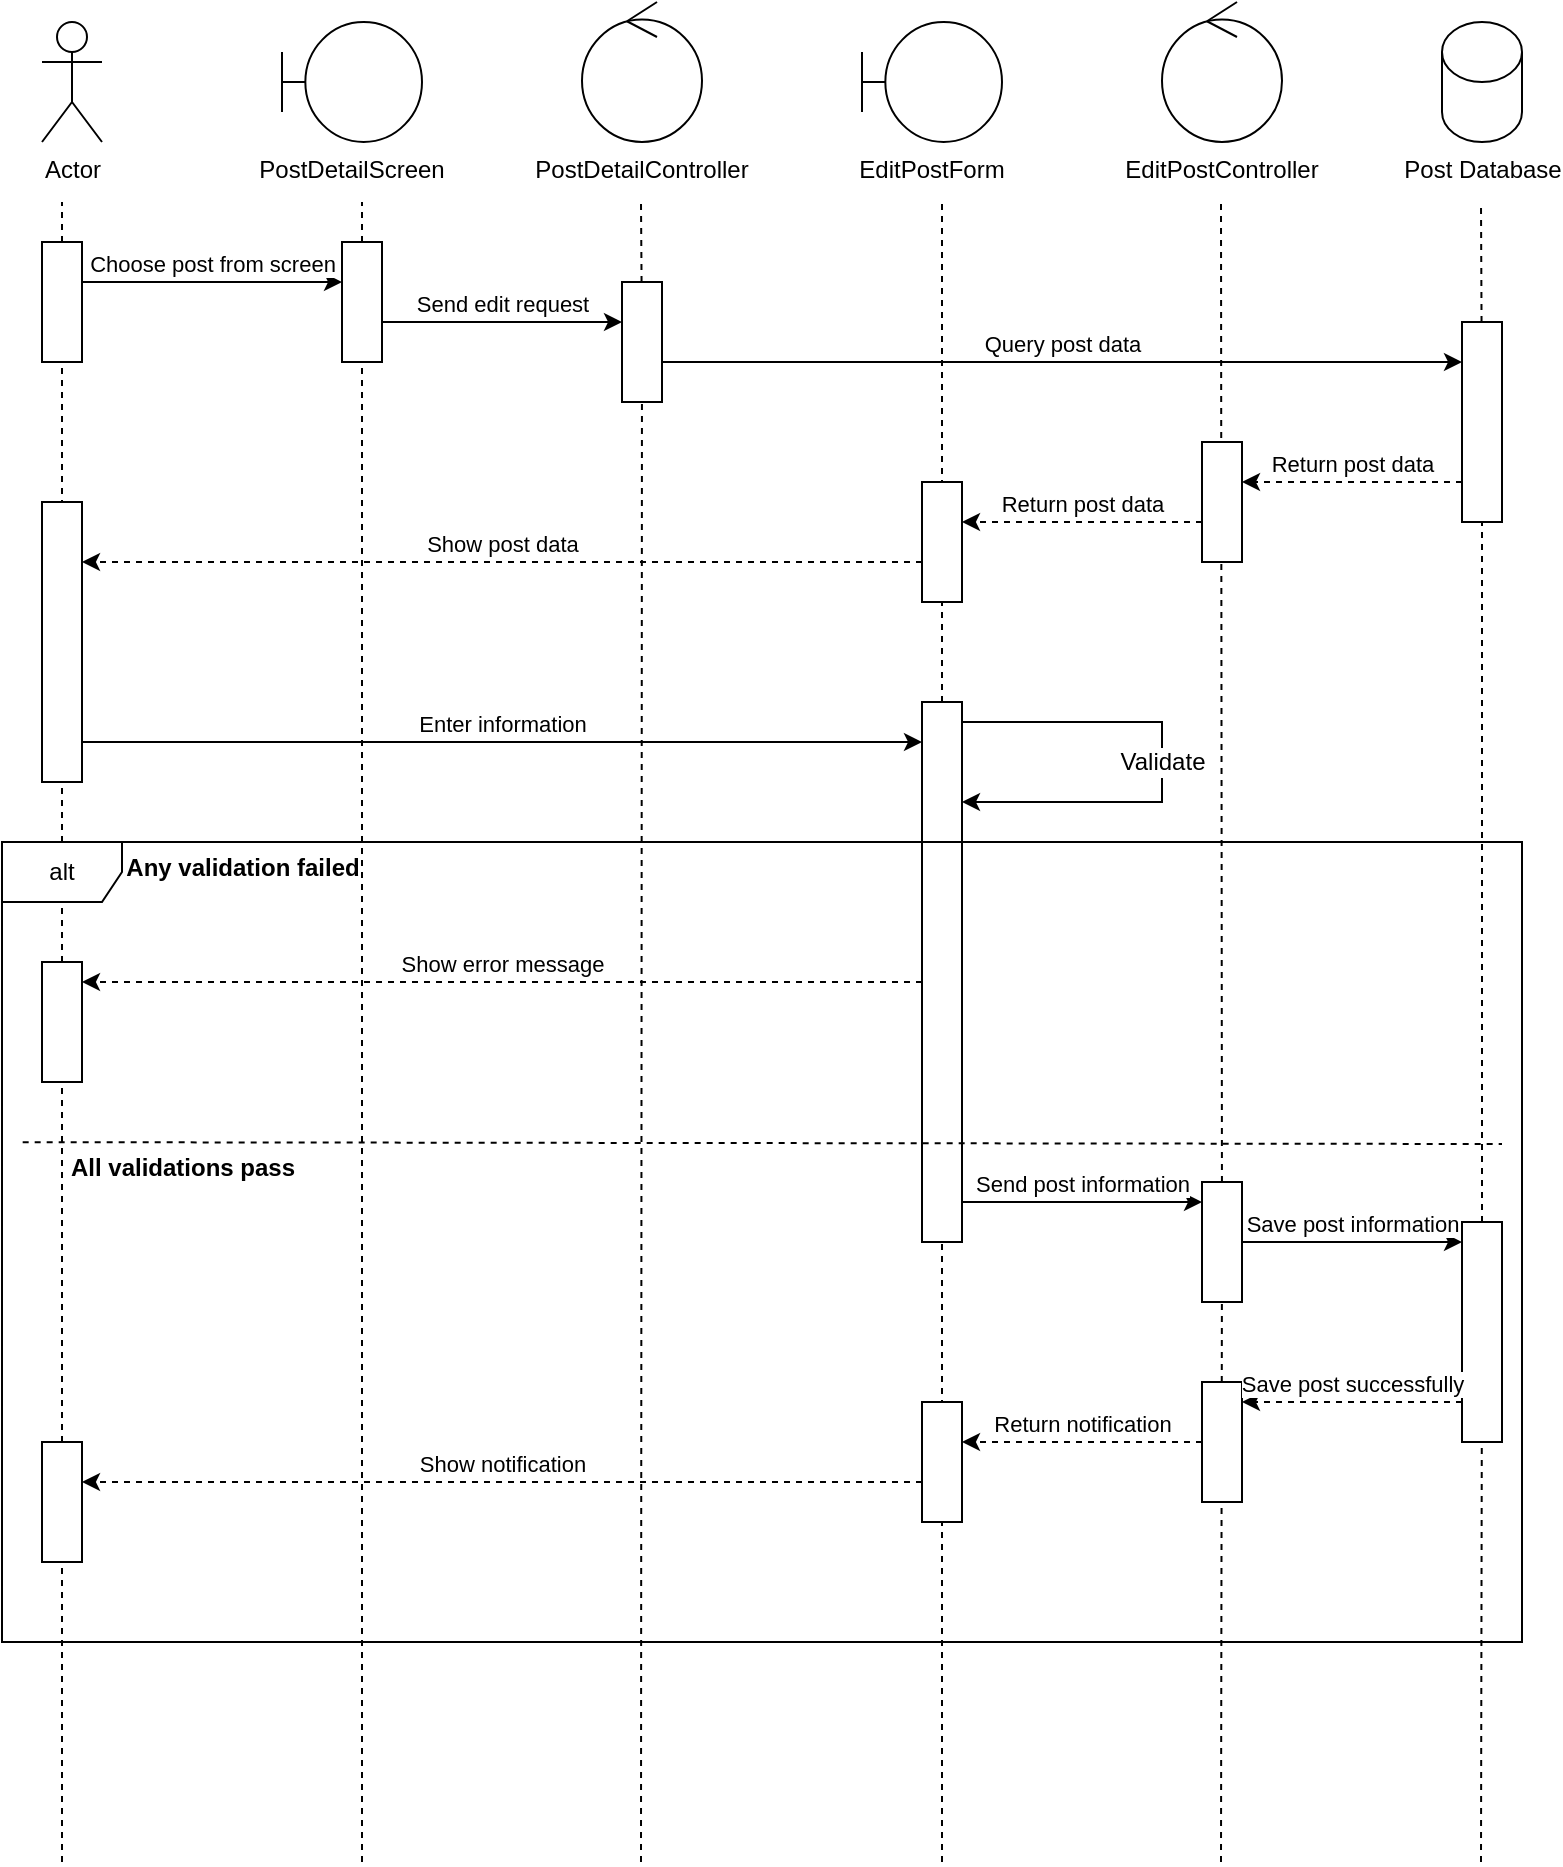 <mxfile version="26.0.16">
  <diagram name="Page-1" id="42d8DIYAvOvO_mkiUqOQ">
    <mxGraphModel dx="3142" dy="1916" grid="1" gridSize="10" guides="1" tooltips="1" connect="1" arrows="1" fold="1" page="1" pageScale="1" pageWidth="850" pageHeight="1100" math="0" shadow="0">
      <root>
        <mxCell id="0" />
        <mxCell id="1" parent="0" />
        <mxCell id="EolSN5C76lXSOtRn-z-2-1" value="Actor" style="shape=umlActor;verticalLabelPosition=bottom;verticalAlign=top;html=1;outlineConnect=0;" vertex="1" parent="1">
          <mxGeometry x="40" y="60" width="30" height="60" as="geometry" />
        </mxCell>
        <mxCell id="EolSN5C76lXSOtRn-z-2-2" value="PostDetailController" style="ellipse;shape=umlControl;whiteSpace=wrap;html=1;labelPosition=center;verticalLabelPosition=bottom;align=center;verticalAlign=top;" vertex="1" parent="1">
          <mxGeometry x="310" y="50" width="60" height="70" as="geometry" />
        </mxCell>
        <mxCell id="EolSN5C76lXSOtRn-z-2-4" value="PostDetailScreen" style="shape=umlBoundary;whiteSpace=wrap;html=1;verticalAlign=top;fontSize=12;labelPosition=center;verticalLabelPosition=bottom;align=center;" vertex="1" parent="1">
          <mxGeometry x="160" y="60" width="70" height="60" as="geometry" />
        </mxCell>
        <mxCell id="EolSN5C76lXSOtRn-z-2-5" value="EditPostForm" style="shape=umlBoundary;whiteSpace=wrap;html=1;verticalAlign=top;fontSize=12;labelPosition=center;verticalLabelPosition=bottom;align=center;" vertex="1" parent="1">
          <mxGeometry x="450" y="60" width="70" height="60" as="geometry" />
        </mxCell>
        <mxCell id="EolSN5C76lXSOtRn-z-2-6" value="EditPostController" style="ellipse;shape=umlControl;whiteSpace=wrap;html=1;labelPosition=center;verticalLabelPosition=bottom;align=center;verticalAlign=top;" vertex="1" parent="1">
          <mxGeometry x="600" y="50" width="60" height="70" as="geometry" />
        </mxCell>
        <mxCell id="EolSN5C76lXSOtRn-z-2-7" value="Post Database" style="shape=cylinder3;html=1;boundedLbl=1;backgroundOutline=1;size=15;labelPosition=center;verticalLabelPosition=bottom;align=center;verticalAlign=top;" vertex="1" parent="1">
          <mxGeometry x="740" y="60.0" width="40" height="60" as="geometry" />
        </mxCell>
        <mxCell id="EolSN5C76lXSOtRn-z-2-8" value="" style="endArrow=none;dashed=1;html=1;rounded=0;" edge="1" parent="1" source="EolSN5C76lXSOtRn-z-2-14">
          <mxGeometry width="50" height="50" relative="1" as="geometry">
            <mxPoint x="50" y="980" as="sourcePoint" />
            <mxPoint x="50" y="150" as="targetPoint" />
          </mxGeometry>
        </mxCell>
        <mxCell id="EolSN5C76lXSOtRn-z-2-9" value="" style="endArrow=none;dashed=1;html=1;rounded=0;" edge="1" parent="1">
          <mxGeometry width="50" height="50" relative="1" as="geometry">
            <mxPoint x="200" y="980" as="sourcePoint" />
            <mxPoint x="200" y="150" as="targetPoint" />
          </mxGeometry>
        </mxCell>
        <mxCell id="EolSN5C76lXSOtRn-z-2-10" value="" style="endArrow=none;dashed=1;html=1;rounded=0;" edge="1" parent="1" source="EolSN5C76lXSOtRn-z-2-17">
          <mxGeometry width="50" height="50" relative="1" as="geometry">
            <mxPoint x="339.5" y="980" as="sourcePoint" />
            <mxPoint x="339.5" y="150" as="targetPoint" />
          </mxGeometry>
        </mxCell>
        <mxCell id="EolSN5C76lXSOtRn-z-2-11" value="" style="endArrow=none;dashed=1;html=1;rounded=0;" edge="1" parent="1" source="EolSN5C76lXSOtRn-z-2-33">
          <mxGeometry width="50" height="50" relative="1" as="geometry">
            <mxPoint x="490" y="980" as="sourcePoint" />
            <mxPoint x="490" y="150" as="targetPoint" />
          </mxGeometry>
        </mxCell>
        <mxCell id="EolSN5C76lXSOtRn-z-2-12" value="" style="endArrow=none;dashed=1;html=1;rounded=0;" edge="1" parent="1" source="EolSN5C76lXSOtRn-z-2-46">
          <mxGeometry width="50" height="50" relative="1" as="geometry">
            <mxPoint x="629.5" y="980" as="sourcePoint" />
            <mxPoint x="629.5" y="150" as="targetPoint" />
          </mxGeometry>
        </mxCell>
        <mxCell id="EolSN5C76lXSOtRn-z-2-13" value="" style="endArrow=none;dashed=1;html=1;rounded=0;" edge="1" parent="1" source="EolSN5C76lXSOtRn-z-2-23">
          <mxGeometry width="50" height="50" relative="1" as="geometry">
            <mxPoint x="759.5" y="980" as="sourcePoint" />
            <mxPoint x="759.5" y="150" as="targetPoint" />
          </mxGeometry>
        </mxCell>
        <mxCell id="EolSN5C76lXSOtRn-z-2-15" value="" style="endArrow=none;dashed=1;html=1;rounded=0;" edge="1" parent="1" target="EolSN5C76lXSOtRn-z-2-14">
          <mxGeometry width="50" height="50" relative="1" as="geometry">
            <mxPoint x="50" y="980" as="sourcePoint" />
            <mxPoint x="50" y="150" as="targetPoint" />
          </mxGeometry>
        </mxCell>
        <mxCell id="EolSN5C76lXSOtRn-z-2-14" value="" style="rounded=0;whiteSpace=wrap;html=1;" vertex="1" parent="1">
          <mxGeometry x="40" y="170" width="20" height="60" as="geometry" />
        </mxCell>
        <mxCell id="EolSN5C76lXSOtRn-z-2-16" value="" style="rounded=0;whiteSpace=wrap;html=1;" vertex="1" parent="1">
          <mxGeometry x="190" y="170" width="20" height="60" as="geometry" />
        </mxCell>
        <mxCell id="EolSN5C76lXSOtRn-z-2-18" value="" style="endArrow=none;dashed=1;html=1;rounded=0;" edge="1" parent="1" target="EolSN5C76lXSOtRn-z-2-17">
          <mxGeometry width="50" height="50" relative="1" as="geometry">
            <mxPoint x="339.5" y="980" as="sourcePoint" />
            <mxPoint x="339.5" y="150" as="targetPoint" />
          </mxGeometry>
        </mxCell>
        <mxCell id="EolSN5C76lXSOtRn-z-2-17" value="" style="rounded=0;whiteSpace=wrap;html=1;" vertex="1" parent="1">
          <mxGeometry x="330" y="190" width="20" height="60" as="geometry" />
        </mxCell>
        <mxCell id="EolSN5C76lXSOtRn-z-2-19" value="Choose post from screen" style="endArrow=classic;html=1;rounded=0;labelPosition=center;verticalLabelPosition=top;align=center;verticalAlign=bottom;" edge="1" parent="1">
          <mxGeometry width="50" height="50" relative="1" as="geometry">
            <mxPoint x="60" y="190" as="sourcePoint" />
            <mxPoint x="190" y="190" as="targetPoint" />
          </mxGeometry>
        </mxCell>
        <mxCell id="EolSN5C76lXSOtRn-z-2-20" value="Send edit request" style="endArrow=classic;html=1;rounded=0;labelPosition=center;verticalLabelPosition=top;align=center;verticalAlign=bottom;" edge="1" parent="1">
          <mxGeometry width="50" height="50" relative="1" as="geometry">
            <mxPoint x="210" y="210" as="sourcePoint" />
            <mxPoint x="330" y="210" as="targetPoint" />
          </mxGeometry>
        </mxCell>
        <mxCell id="EolSN5C76lXSOtRn-z-2-22" value="" style="endArrow=none;dashed=1;html=1;rounded=0;" edge="1" parent="1" source="EolSN5C76lXSOtRn-z-2-47" target="EolSN5C76lXSOtRn-z-2-23">
          <mxGeometry width="50" height="50" relative="1" as="geometry">
            <mxPoint x="759.5" y="980" as="sourcePoint" />
            <mxPoint x="759.5" y="150" as="targetPoint" />
          </mxGeometry>
        </mxCell>
        <mxCell id="EolSN5C76lXSOtRn-z-2-23" value="" style="rounded=0;whiteSpace=wrap;html=1;" vertex="1" parent="1">
          <mxGeometry x="750" y="210" width="20" height="100" as="geometry" />
        </mxCell>
        <mxCell id="EolSN5C76lXSOtRn-z-2-24" value="Query post data" style="endArrow=classic;html=1;rounded=0;labelPosition=center;verticalLabelPosition=top;align=center;verticalAlign=bottom;" edge="1" parent="1">
          <mxGeometry width="50" height="50" relative="1" as="geometry">
            <mxPoint x="350" y="230" as="sourcePoint" />
            <mxPoint x="750" y="230" as="targetPoint" />
          </mxGeometry>
        </mxCell>
        <mxCell id="EolSN5C76lXSOtRn-z-2-25" value="" style="rounded=0;whiteSpace=wrap;html=1;" vertex="1" parent="1">
          <mxGeometry x="620" y="270" width="20" height="60" as="geometry" />
        </mxCell>
        <mxCell id="EolSN5C76lXSOtRn-z-2-26" value="" style="rounded=0;whiteSpace=wrap;html=1;" vertex="1" parent="1">
          <mxGeometry x="480" y="290" width="20" height="60" as="geometry" />
        </mxCell>
        <mxCell id="EolSN5C76lXSOtRn-z-2-27" value="Return post data" style="endArrow=classic;html=1;rounded=0;dashed=1;labelPosition=center;verticalLabelPosition=top;align=center;verticalAlign=bottom;" edge="1" parent="1">
          <mxGeometry width="50" height="50" relative="1" as="geometry">
            <mxPoint x="750" y="290" as="sourcePoint" />
            <mxPoint x="640" y="290" as="targetPoint" />
          </mxGeometry>
        </mxCell>
        <mxCell id="EolSN5C76lXSOtRn-z-2-28" value="Return post data" style="endArrow=classic;html=1;rounded=0;dashed=1;labelPosition=center;verticalLabelPosition=top;align=center;verticalAlign=bottom;" edge="1" parent="1">
          <mxGeometry width="50" height="50" relative="1" as="geometry">
            <mxPoint x="620" y="310" as="sourcePoint" />
            <mxPoint x="500" y="310" as="targetPoint" />
          </mxGeometry>
        </mxCell>
        <mxCell id="EolSN5C76lXSOtRn-z-2-29" value="" style="rounded=0;whiteSpace=wrap;html=1;" vertex="1" parent="1">
          <mxGeometry x="40" y="300" width="20" height="140" as="geometry" />
        </mxCell>
        <mxCell id="EolSN5C76lXSOtRn-z-2-31" value="Show post data" style="endArrow=classic;html=1;rounded=0;dashed=1;labelPosition=center;verticalLabelPosition=top;align=center;verticalAlign=bottom;" edge="1" parent="1">
          <mxGeometry width="50" height="50" relative="1" as="geometry">
            <mxPoint x="480" y="330" as="sourcePoint" />
            <mxPoint x="60" y="330" as="targetPoint" />
          </mxGeometry>
        </mxCell>
        <mxCell id="EolSN5C76lXSOtRn-z-2-34" value="Enter information" style="endArrow=classic;html=1;rounded=0;labelPosition=center;verticalLabelPosition=top;align=center;verticalAlign=bottom;" edge="1" parent="1">
          <mxGeometry width="50" height="50" relative="1" as="geometry">
            <mxPoint x="60" y="420" as="sourcePoint" />
            <mxPoint x="480" y="420" as="targetPoint" />
          </mxGeometry>
        </mxCell>
        <mxCell id="EolSN5C76lXSOtRn-z-2-35" value="" style="endArrow=none;dashed=1;html=1;rounded=0;" edge="1" parent="1" target="EolSN5C76lXSOtRn-z-2-33">
          <mxGeometry width="50" height="50" relative="1" as="geometry">
            <mxPoint x="490" y="980" as="sourcePoint" />
            <mxPoint x="490" y="150" as="targetPoint" />
          </mxGeometry>
        </mxCell>
        <mxCell id="EolSN5C76lXSOtRn-z-2-33" value="" style="rounded=0;whiteSpace=wrap;html=1;" vertex="1" parent="1">
          <mxGeometry x="480" y="400" width="20" height="270" as="geometry" />
        </mxCell>
        <mxCell id="EolSN5C76lXSOtRn-z-2-37" value="Validate" style="endArrow=classic;html=1;rounded=0;labelPosition=center;verticalLabelPosition=middle;align=center;verticalAlign=middle;fontFamily=Helvetica;fontSize=12;fontColor=default;" edge="1" parent="1">
          <mxGeometry width="50" height="50" relative="1" as="geometry">
            <mxPoint x="500" y="410" as="sourcePoint" />
            <mxPoint x="500" y="450" as="targetPoint" />
            <Array as="points">
              <mxPoint x="600" y="410" />
              <mxPoint x="600" y="450" />
            </Array>
          </mxGeometry>
        </mxCell>
        <mxCell id="EolSN5C76lXSOtRn-z-2-38" value="alt" style="shape=umlFrame;whiteSpace=wrap;html=1;pointerEvents=0;" vertex="1" parent="1">
          <mxGeometry x="20" y="470" width="760" height="400" as="geometry" />
        </mxCell>
        <mxCell id="EolSN5C76lXSOtRn-z-2-39" value="Any validation failed" style="text;align=center;fontStyle=1;verticalAlign=middle;spacingLeft=3;spacingRight=3;strokeColor=none;rotatable=0;points=[[0,0.5],[1,0.5]];portConstraint=eastwest;html=1;" vertex="1" parent="1">
          <mxGeometry x="100" y="470" width="80" height="26" as="geometry" />
        </mxCell>
        <mxCell id="EolSN5C76lXSOtRn-z-2-40" value="" style="rounded=0;whiteSpace=wrap;html=1;" vertex="1" parent="1">
          <mxGeometry x="40" y="530" width="20" height="60" as="geometry" />
        </mxCell>
        <mxCell id="EolSN5C76lXSOtRn-z-2-42" value="Show error message" style="endArrow=classic;html=1;rounded=0;dashed=1;labelPosition=center;verticalLabelPosition=top;align=center;verticalAlign=bottom;" edge="1" parent="1">
          <mxGeometry width="50" height="50" relative="1" as="geometry">
            <mxPoint x="480" y="540" as="sourcePoint" />
            <mxPoint x="60" y="540" as="targetPoint" />
          </mxGeometry>
        </mxCell>
        <mxCell id="EolSN5C76lXSOtRn-z-2-43" value="" style="endArrow=none;dashed=1;html=1;rounded=0;fontFamily=Helvetica;fontSize=12;fontColor=default;exitX=0.001;exitY=0.224;exitDx=0;exitDy=0;exitPerimeter=0;" edge="1" parent="1">
          <mxGeometry width="50" height="50" relative="1" as="geometry">
            <mxPoint x="30.34" y="620.08" as="sourcePoint" />
            <mxPoint x="770" y="621" as="targetPoint" />
          </mxGeometry>
        </mxCell>
        <mxCell id="EolSN5C76lXSOtRn-z-2-45" value="All validations pass" style="text;align=center;fontStyle=1;verticalAlign=middle;spacingLeft=3;spacingRight=3;strokeColor=none;rotatable=0;points=[[0,0.5],[1,0.5]];portConstraint=eastwest;html=1;" vertex="1" parent="1">
          <mxGeometry x="70" y="620" width="80" height="26" as="geometry" />
        </mxCell>
        <mxCell id="EolSN5C76lXSOtRn-z-2-48" value="" style="endArrow=none;dashed=1;html=1;rounded=0;" edge="1" parent="1" target="EolSN5C76lXSOtRn-z-2-46">
          <mxGeometry width="50" height="50" relative="1" as="geometry">
            <mxPoint x="629.5" y="980" as="sourcePoint" />
            <mxPoint x="629.5" y="150" as="targetPoint" />
          </mxGeometry>
        </mxCell>
        <mxCell id="EolSN5C76lXSOtRn-z-2-46" value="" style="rounded=0;whiteSpace=wrap;html=1;" vertex="1" parent="1">
          <mxGeometry x="620" y="640" width="20" height="60" as="geometry" />
        </mxCell>
        <mxCell id="EolSN5C76lXSOtRn-z-2-49" value="" style="endArrow=none;dashed=1;html=1;rounded=0;" edge="1" parent="1" target="EolSN5C76lXSOtRn-z-2-47">
          <mxGeometry width="50" height="50" relative="1" as="geometry">
            <mxPoint x="759.5" y="980" as="sourcePoint" />
            <mxPoint x="760" y="310" as="targetPoint" />
          </mxGeometry>
        </mxCell>
        <mxCell id="EolSN5C76lXSOtRn-z-2-47" value="" style="rounded=0;whiteSpace=wrap;html=1;" vertex="1" parent="1">
          <mxGeometry x="750" y="660" width="20" height="110" as="geometry" />
        </mxCell>
        <mxCell id="EolSN5C76lXSOtRn-z-2-50" value="Send post information" style="endArrow=classic;html=1;rounded=0;labelPosition=center;verticalLabelPosition=top;align=center;verticalAlign=bottom;" edge="1" parent="1">
          <mxGeometry width="50" height="50" relative="1" as="geometry">
            <mxPoint x="500" y="650" as="sourcePoint" />
            <mxPoint x="620" y="650" as="targetPoint" />
          </mxGeometry>
        </mxCell>
        <mxCell id="EolSN5C76lXSOtRn-z-2-51" value="Save post information" style="endArrow=classic;html=1;rounded=0;labelPosition=center;verticalLabelPosition=top;align=center;verticalAlign=bottom;" edge="1" parent="1">
          <mxGeometry width="50" height="50" relative="1" as="geometry">
            <mxPoint x="640" y="670" as="sourcePoint" />
            <mxPoint x="750" y="670" as="targetPoint" />
          </mxGeometry>
        </mxCell>
        <mxCell id="EolSN5C76lXSOtRn-z-2-53" value="" style="rounded=0;whiteSpace=wrap;html=1;" vertex="1" parent="1">
          <mxGeometry x="620" y="740" width="20" height="60" as="geometry" />
        </mxCell>
        <mxCell id="EolSN5C76lXSOtRn-z-2-54" value="" style="rounded=0;whiteSpace=wrap;html=1;" vertex="1" parent="1">
          <mxGeometry x="40" y="770" width="20" height="60" as="geometry" />
        </mxCell>
        <mxCell id="EolSN5C76lXSOtRn-z-2-55" value="Save post successfully" style="endArrow=classic;html=1;rounded=0;dashed=1;labelPosition=center;verticalLabelPosition=top;align=center;verticalAlign=bottom;" edge="1" parent="1">
          <mxGeometry width="50" height="50" relative="1" as="geometry">
            <mxPoint x="750" y="750" as="sourcePoint" />
            <mxPoint x="640" y="750" as="targetPoint" />
          </mxGeometry>
        </mxCell>
        <mxCell id="EolSN5C76lXSOtRn-z-2-56" value="" style="rounded=0;whiteSpace=wrap;html=1;" vertex="1" parent="1">
          <mxGeometry x="480" y="750" width="20" height="60" as="geometry" />
        </mxCell>
        <mxCell id="EolSN5C76lXSOtRn-z-2-57" value="Return notification" style="endArrow=classic;html=1;rounded=0;dashed=1;labelPosition=center;verticalLabelPosition=top;align=center;verticalAlign=bottom;" edge="1" parent="1">
          <mxGeometry width="50" height="50" relative="1" as="geometry">
            <mxPoint x="620" y="770" as="sourcePoint" />
            <mxPoint x="500" y="770" as="targetPoint" />
          </mxGeometry>
        </mxCell>
        <mxCell id="EolSN5C76lXSOtRn-z-2-58" value="Show notification" style="endArrow=classic;html=1;rounded=0;dashed=1;labelPosition=center;verticalLabelPosition=top;align=center;verticalAlign=bottom;" edge="1" parent="1">
          <mxGeometry width="50" height="50" relative="1" as="geometry">
            <mxPoint x="480" y="790" as="sourcePoint" />
            <mxPoint x="60" y="790" as="targetPoint" />
          </mxGeometry>
        </mxCell>
      </root>
    </mxGraphModel>
  </diagram>
</mxfile>
